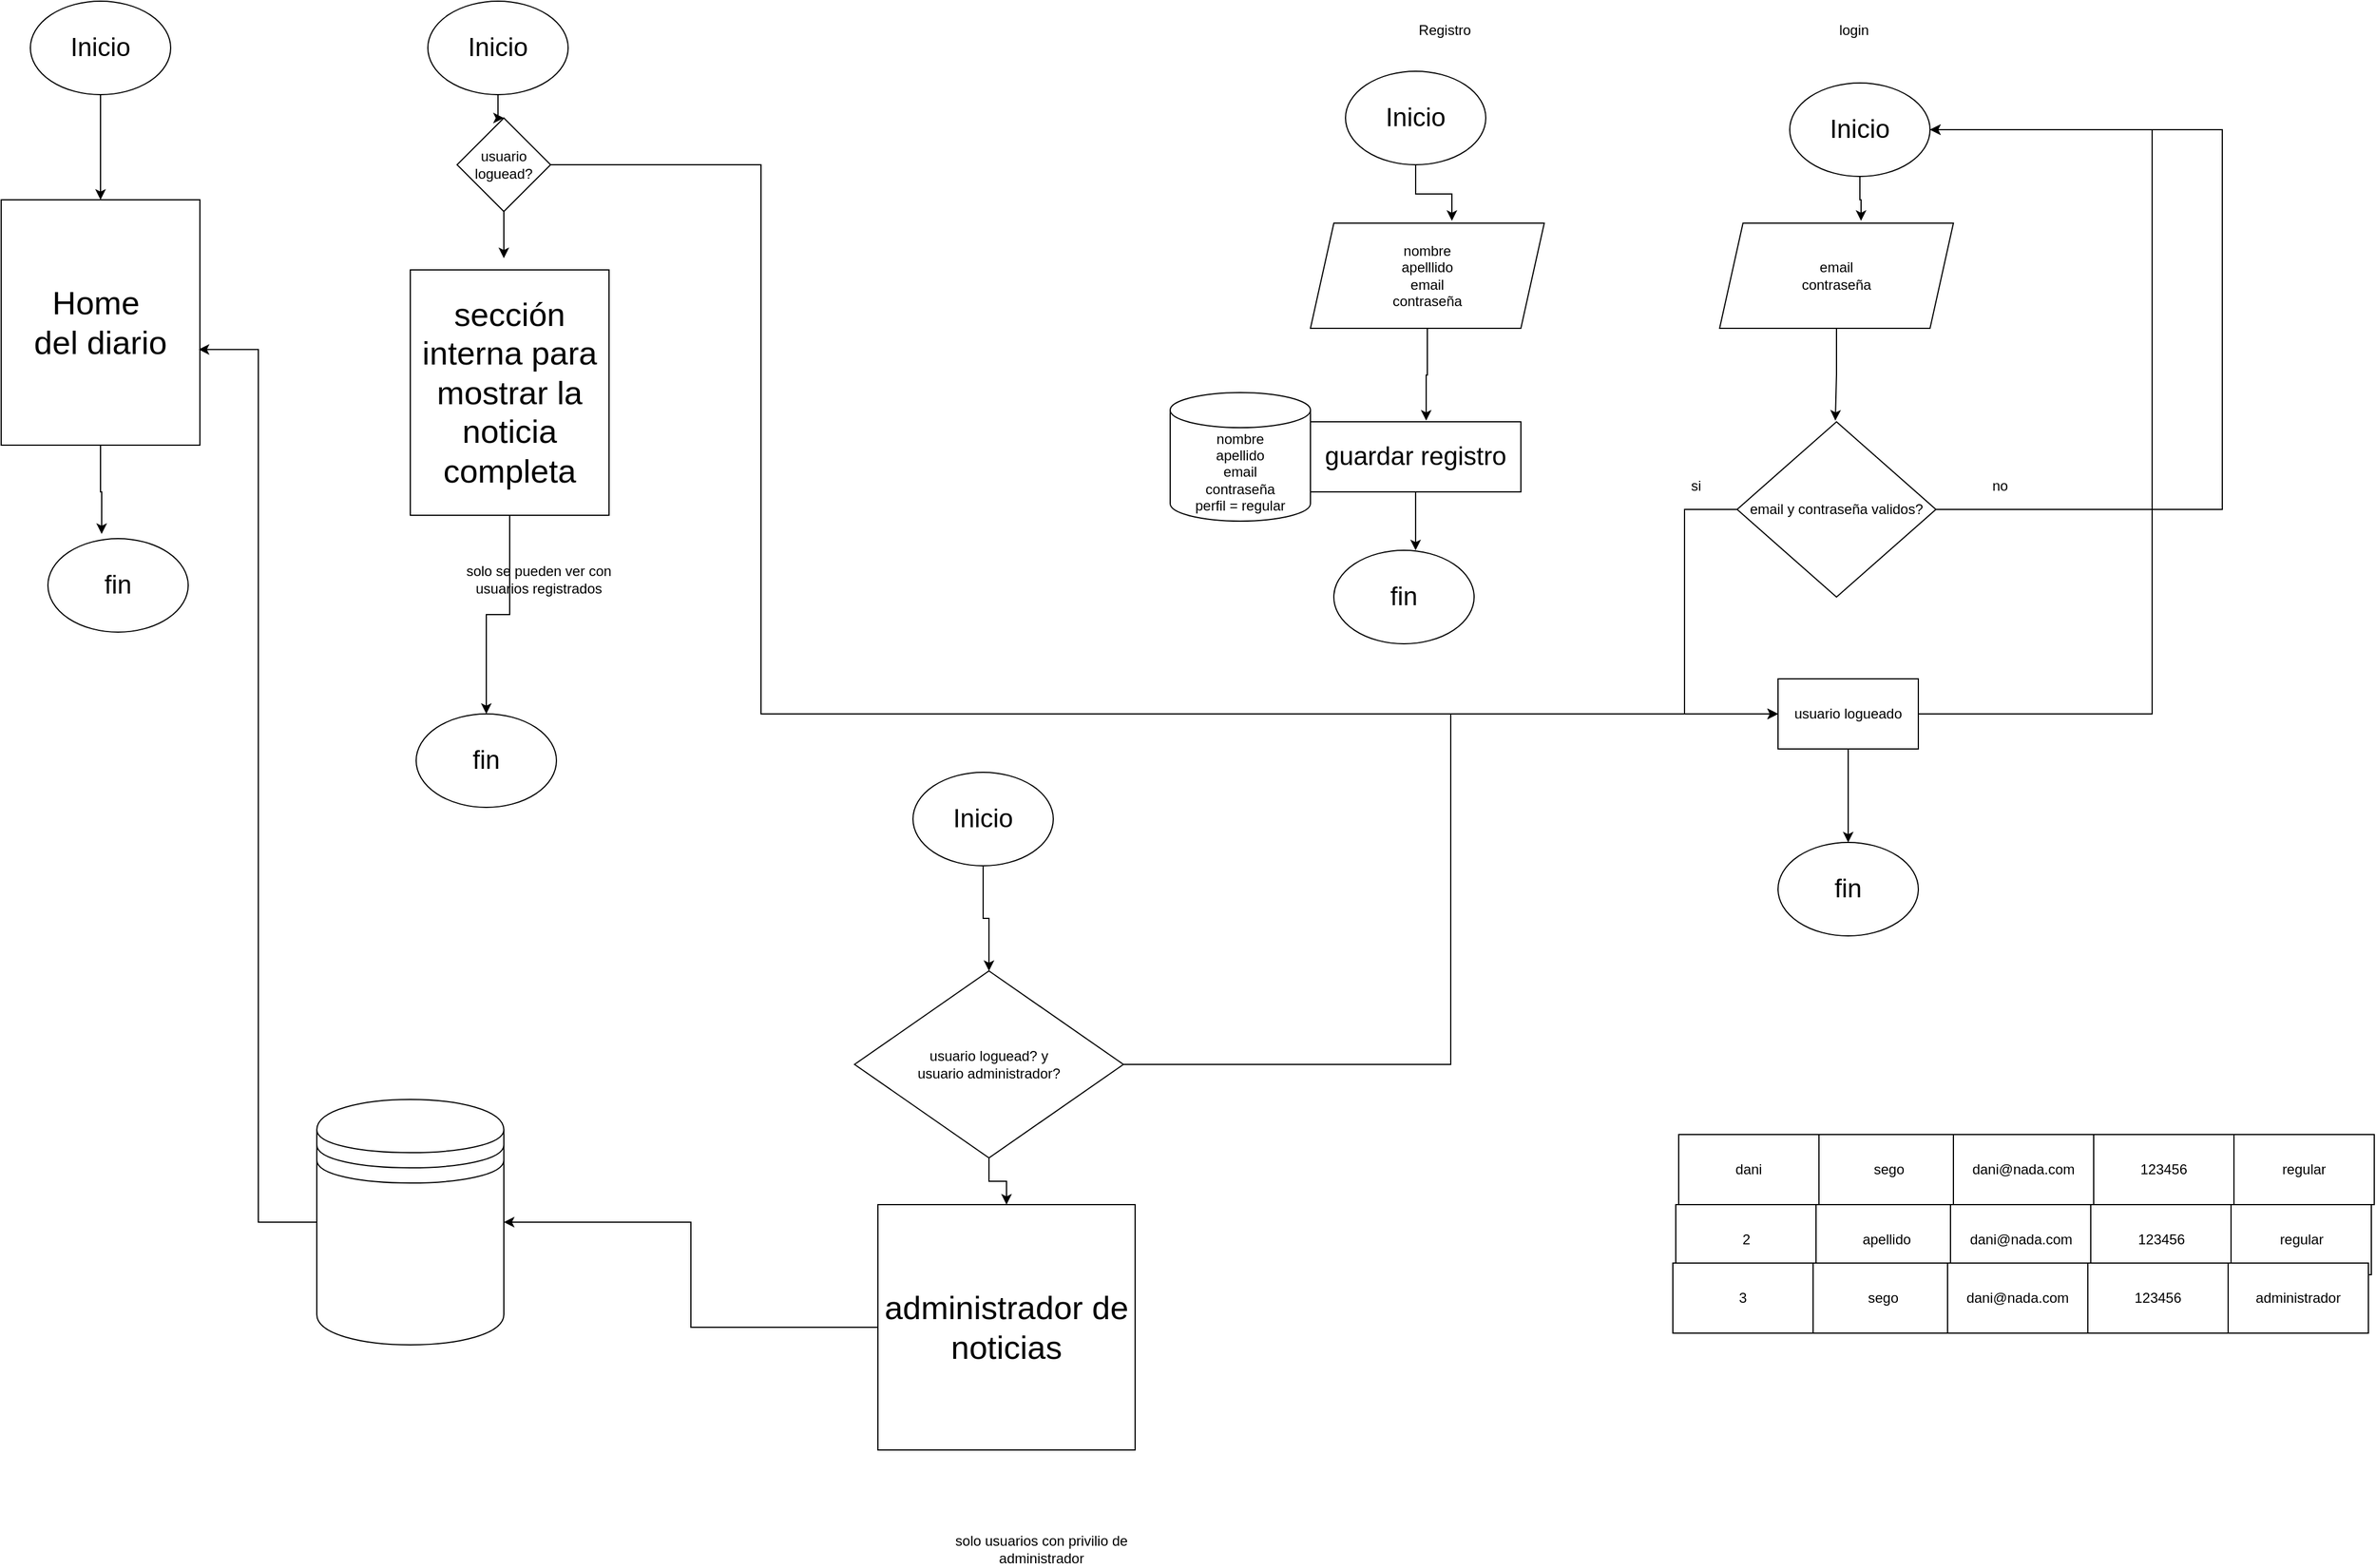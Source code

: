 <mxfile version="21.3.8" type="github">
  <diagram name="Page-1" id="VSmt0oDViDDK8gXMvHNL">
    <mxGraphModel dx="1163" dy="679" grid="1" gridSize="10" guides="1" tooltips="1" connect="1" arrows="1" fold="1" page="1" pageScale="1" pageWidth="850" pageHeight="1100" math="0" shadow="0">
      <root>
        <mxCell id="0" />
        <mxCell id="1" parent="0" />
        <mxCell id="PPoa7hDfSjwcqPJ_33QI-34" style="edgeStyle=orthogonalEdgeStyle;rounded=0;orthogonalLoop=1;jettySize=auto;html=1;entryX=0.383;entryY=-0.05;entryDx=0;entryDy=0;entryPerimeter=0;" parent="1" source="PPoa7hDfSjwcqPJ_33QI-1" target="PPoa7hDfSjwcqPJ_33QI-33" edge="1">
          <mxGeometry relative="1" as="geometry" />
        </mxCell>
        <mxCell id="PPoa7hDfSjwcqPJ_33QI-1" value="Home&amp;nbsp;&lt;br&gt;del diario" style="rounded=0;whiteSpace=wrap;html=1;fontSize=28;" parent="1" vertex="1">
          <mxGeometry x="70" y="370" width="170" height="210" as="geometry" />
        </mxCell>
        <mxCell id="PPoa7hDfSjwcqPJ_33QI-42" style="edgeStyle=orthogonalEdgeStyle;rounded=0;orthogonalLoop=1;jettySize=auto;html=1;entryX=0.5;entryY=0;entryDx=0;entryDy=0;" parent="1" source="PPoa7hDfSjwcqPJ_33QI-3" target="PPoa7hDfSjwcqPJ_33QI-37" edge="1">
          <mxGeometry relative="1" as="geometry" />
        </mxCell>
        <mxCell id="PPoa7hDfSjwcqPJ_33QI-3" value="sección interna para mostrar la noticia completa" style="rounded=0;whiteSpace=wrap;html=1;fontSize=28;" parent="1" vertex="1">
          <mxGeometry x="420" y="430" width="170" height="210" as="geometry" />
        </mxCell>
        <mxCell id="PPoa7hDfSjwcqPJ_33QI-4" value="solo se pueden ver con usuarios registrados" style="text;html=1;strokeColor=none;fillColor=none;align=center;verticalAlign=middle;whiteSpace=wrap;rounded=0;" parent="1" vertex="1">
          <mxGeometry x="450" y="680" width="160" height="30" as="geometry" />
        </mxCell>
        <mxCell id="PPoa7hDfSjwcqPJ_33QI-52" style="edgeStyle=orthogonalEdgeStyle;rounded=0;orthogonalLoop=1;jettySize=auto;html=1;entryX=1;entryY=0.5;entryDx=0;entryDy=0;" parent="1" source="PPoa7hDfSjwcqPJ_33QI-5" target="PPoa7hDfSjwcqPJ_33QI-51" edge="1">
          <mxGeometry relative="1" as="geometry" />
        </mxCell>
        <mxCell id="PPoa7hDfSjwcqPJ_33QI-5" value="administrador de noticias" style="rounded=0;whiteSpace=wrap;html=1;fontSize=28;" parent="1" vertex="1">
          <mxGeometry x="820" y="1230" width="220" height="210" as="geometry" />
        </mxCell>
        <mxCell id="PPoa7hDfSjwcqPJ_33QI-6" value="solo usuarios con privilio de administrador" style="text;html=1;strokeColor=none;fillColor=none;align=center;verticalAlign=middle;whiteSpace=wrap;rounded=0;" parent="1" vertex="1">
          <mxGeometry x="880" y="1510" width="160" height="30" as="geometry" />
        </mxCell>
        <mxCell id="PPoa7hDfSjwcqPJ_33QI-12" style="edgeStyle=orthogonalEdgeStyle;rounded=0;orthogonalLoop=1;jettySize=auto;html=1;entryX=0.605;entryY=-0.022;entryDx=0;entryDy=0;entryPerimeter=0;" parent="1" source="PPoa7hDfSjwcqPJ_33QI-8" target="PPoa7hDfSjwcqPJ_33QI-10" edge="1">
          <mxGeometry relative="1" as="geometry" />
        </mxCell>
        <mxCell id="PPoa7hDfSjwcqPJ_33QI-8" value="Inicio" style="ellipse;whiteSpace=wrap;html=1;fontSize=22;" parent="1" vertex="1">
          <mxGeometry x="1220" y="260" width="120" height="80" as="geometry" />
        </mxCell>
        <mxCell id="PPoa7hDfSjwcqPJ_33QI-9" value="Registro" style="text;html=1;strokeColor=none;fillColor=none;align=center;verticalAlign=middle;whiteSpace=wrap;rounded=0;" parent="1" vertex="1">
          <mxGeometry x="1275" y="210" width="60" height="30" as="geometry" />
        </mxCell>
        <mxCell id="PPoa7hDfSjwcqPJ_33QI-13" style="edgeStyle=orthogonalEdgeStyle;rounded=0;orthogonalLoop=1;jettySize=auto;html=1;entryX=0.55;entryY=-0.017;entryDx=0;entryDy=0;entryPerimeter=0;" parent="1" source="PPoa7hDfSjwcqPJ_33QI-10" target="PPoa7hDfSjwcqPJ_33QI-11" edge="1">
          <mxGeometry relative="1" as="geometry" />
        </mxCell>
        <mxCell id="PPoa7hDfSjwcqPJ_33QI-10" value="nombre&lt;br&gt;apelllido&lt;br&gt;email&lt;br&gt;contraseña" style="shape=parallelogram;perimeter=parallelogramPerimeter;whiteSpace=wrap;html=1;fixedSize=1;" parent="1" vertex="1">
          <mxGeometry x="1190" y="390" width="200" height="90" as="geometry" />
        </mxCell>
        <mxCell id="PPoa7hDfSjwcqPJ_33QI-21" style="edgeStyle=orthogonalEdgeStyle;rounded=0;orthogonalLoop=1;jettySize=auto;html=1;entryX=0.583;entryY=0;entryDx=0;entryDy=0;entryPerimeter=0;" parent="1" source="PPoa7hDfSjwcqPJ_33QI-11" target="PPoa7hDfSjwcqPJ_33QI-20" edge="1">
          <mxGeometry relative="1" as="geometry" />
        </mxCell>
        <mxCell id="PPoa7hDfSjwcqPJ_33QI-11" value="guardar registro" style="rounded=0;whiteSpace=wrap;html=1;fontSize=22;" parent="1" vertex="1">
          <mxGeometry x="1190" y="560" width="180" height="60" as="geometry" />
        </mxCell>
        <mxCell id="PPoa7hDfSjwcqPJ_33QI-14" style="edgeStyle=orthogonalEdgeStyle;rounded=0;orthogonalLoop=1;jettySize=auto;html=1;entryX=0.605;entryY=-0.022;entryDx=0;entryDy=0;entryPerimeter=0;" parent="1" source="PPoa7hDfSjwcqPJ_33QI-15" target="PPoa7hDfSjwcqPJ_33QI-18" edge="1">
          <mxGeometry relative="1" as="geometry" />
        </mxCell>
        <mxCell id="PPoa7hDfSjwcqPJ_33QI-15" value="Inicio" style="ellipse;whiteSpace=wrap;html=1;fontSize=22;" parent="1" vertex="1">
          <mxGeometry x="1600" y="270" width="120" height="80" as="geometry" />
        </mxCell>
        <mxCell id="PPoa7hDfSjwcqPJ_33QI-16" value="login" style="text;html=1;strokeColor=none;fillColor=none;align=center;verticalAlign=middle;whiteSpace=wrap;rounded=0;" parent="1" vertex="1">
          <mxGeometry x="1625" y="210" width="60" height="30" as="geometry" />
        </mxCell>
        <mxCell id="PPoa7hDfSjwcqPJ_33QI-17" style="edgeStyle=orthogonalEdgeStyle;rounded=0;orthogonalLoop=1;jettySize=auto;html=1;entryX=0.55;entryY=-0.017;entryDx=0;entryDy=0;entryPerimeter=0;" parent="1" source="PPoa7hDfSjwcqPJ_33QI-18" edge="1">
          <mxGeometry relative="1" as="geometry">
            <mxPoint x="1639" y="558.98" as="targetPoint" />
          </mxGeometry>
        </mxCell>
        <mxCell id="PPoa7hDfSjwcqPJ_33QI-18" value="email&lt;br&gt;contraseña" style="shape=parallelogram;perimeter=parallelogramPerimeter;whiteSpace=wrap;html=1;fixedSize=1;" parent="1" vertex="1">
          <mxGeometry x="1540" y="390" width="200" height="90" as="geometry" />
        </mxCell>
        <mxCell id="PPoa7hDfSjwcqPJ_33QI-20" value="fin" style="ellipse;whiteSpace=wrap;html=1;fontSize=22;" parent="1" vertex="1">
          <mxGeometry x="1210" y="670" width="120" height="80" as="geometry" />
        </mxCell>
        <mxCell id="PPoa7hDfSjwcqPJ_33QI-24" style="edgeStyle=orthogonalEdgeStyle;rounded=0;orthogonalLoop=1;jettySize=auto;html=1;entryX=0;entryY=0.5;entryDx=0;entryDy=0;" parent="1" source="PPoa7hDfSjwcqPJ_33QI-22" target="PPoa7hDfSjwcqPJ_33QI-23" edge="1">
          <mxGeometry relative="1" as="geometry">
            <Array as="points">
              <mxPoint x="1510" y="635" />
              <mxPoint x="1510" y="810" />
            </Array>
          </mxGeometry>
        </mxCell>
        <mxCell id="PPoa7hDfSjwcqPJ_33QI-28" style="edgeStyle=orthogonalEdgeStyle;rounded=0;orthogonalLoop=1;jettySize=auto;html=1;entryX=1;entryY=0.5;entryDx=0;entryDy=0;" parent="1" source="PPoa7hDfSjwcqPJ_33QI-22" target="PPoa7hDfSjwcqPJ_33QI-15" edge="1">
          <mxGeometry relative="1" as="geometry">
            <Array as="points">
              <mxPoint x="1970" y="635" />
              <mxPoint x="1970" y="310" />
            </Array>
          </mxGeometry>
        </mxCell>
        <mxCell id="PPoa7hDfSjwcqPJ_33QI-22" value="email y contraseña validos?" style="rhombus;whiteSpace=wrap;html=1;" parent="1" vertex="1">
          <mxGeometry x="1555" y="560" width="170" height="150" as="geometry" />
        </mxCell>
        <mxCell id="PPoa7hDfSjwcqPJ_33QI-26" style="edgeStyle=orthogonalEdgeStyle;rounded=0;orthogonalLoop=1;jettySize=auto;html=1;entryX=0.5;entryY=0;entryDx=0;entryDy=0;" parent="1" source="PPoa7hDfSjwcqPJ_33QI-23" target="PPoa7hDfSjwcqPJ_33QI-25" edge="1">
          <mxGeometry relative="1" as="geometry" />
        </mxCell>
        <mxCell id="PPoa7hDfSjwcqPJ_33QI-44" style="edgeStyle=orthogonalEdgeStyle;rounded=0;orthogonalLoop=1;jettySize=auto;html=1;entryX=1;entryY=0.5;entryDx=0;entryDy=0;" parent="1" source="PPoa7hDfSjwcqPJ_33QI-23" target="PPoa7hDfSjwcqPJ_33QI-15" edge="1">
          <mxGeometry relative="1" as="geometry">
            <Array as="points">
              <mxPoint x="1910" y="810" />
              <mxPoint x="1910" y="310" />
            </Array>
          </mxGeometry>
        </mxCell>
        <mxCell id="PPoa7hDfSjwcqPJ_33QI-23" value="usuario logueado" style="rounded=0;whiteSpace=wrap;html=1;" parent="1" vertex="1">
          <mxGeometry x="1590" y="780" width="120" height="60" as="geometry" />
        </mxCell>
        <mxCell id="PPoa7hDfSjwcqPJ_33QI-25" value="fin" style="ellipse;whiteSpace=wrap;html=1;fontSize=22;" parent="1" vertex="1">
          <mxGeometry x="1590" y="920" width="120" height="80" as="geometry" />
        </mxCell>
        <mxCell id="PPoa7hDfSjwcqPJ_33QI-27" value="si" style="text;html=1;strokeColor=none;fillColor=none;align=center;verticalAlign=middle;whiteSpace=wrap;rounded=0;" parent="1" vertex="1">
          <mxGeometry x="1490" y="600" width="60" height="30" as="geometry" />
        </mxCell>
        <mxCell id="PPoa7hDfSjwcqPJ_33QI-29" value="no" style="text;html=1;strokeColor=none;fillColor=none;align=center;verticalAlign=middle;whiteSpace=wrap;rounded=0;" parent="1" vertex="1">
          <mxGeometry x="1750" y="600" width="60" height="30" as="geometry" />
        </mxCell>
        <mxCell id="PPoa7hDfSjwcqPJ_33QI-35" style="edgeStyle=orthogonalEdgeStyle;rounded=0;orthogonalLoop=1;jettySize=auto;html=1;entryX=0.5;entryY=0;entryDx=0;entryDy=0;" parent="1" source="PPoa7hDfSjwcqPJ_33QI-32" target="PPoa7hDfSjwcqPJ_33QI-1" edge="1">
          <mxGeometry relative="1" as="geometry" />
        </mxCell>
        <mxCell id="PPoa7hDfSjwcqPJ_33QI-32" value="Inicio" style="ellipse;whiteSpace=wrap;html=1;fontSize=22;" parent="1" vertex="1">
          <mxGeometry x="95" y="200" width="120" height="80" as="geometry" />
        </mxCell>
        <mxCell id="PPoa7hDfSjwcqPJ_33QI-33" value="fin" style="ellipse;whiteSpace=wrap;html=1;fontSize=22;" parent="1" vertex="1">
          <mxGeometry x="110" y="660" width="120" height="80" as="geometry" />
        </mxCell>
        <mxCell id="PPoa7hDfSjwcqPJ_33QI-40" style="edgeStyle=orthogonalEdgeStyle;rounded=0;orthogonalLoop=1;jettySize=auto;html=1;" parent="1" source="PPoa7hDfSjwcqPJ_33QI-36" target="PPoa7hDfSjwcqPJ_33QI-39" edge="1">
          <mxGeometry relative="1" as="geometry" />
        </mxCell>
        <mxCell id="PPoa7hDfSjwcqPJ_33QI-36" value="Inicio" style="ellipse;whiteSpace=wrap;html=1;fontSize=22;" parent="1" vertex="1">
          <mxGeometry x="435" y="200" width="120" height="80" as="geometry" />
        </mxCell>
        <mxCell id="PPoa7hDfSjwcqPJ_33QI-37" value="fin" style="ellipse;whiteSpace=wrap;html=1;fontSize=22;" parent="1" vertex="1">
          <mxGeometry x="425" y="810" width="120" height="80" as="geometry" />
        </mxCell>
        <mxCell id="PPoa7hDfSjwcqPJ_33QI-41" style="edgeStyle=orthogonalEdgeStyle;rounded=0;orthogonalLoop=1;jettySize=auto;html=1;" parent="1" source="PPoa7hDfSjwcqPJ_33QI-39" edge="1">
          <mxGeometry relative="1" as="geometry">
            <mxPoint x="500" y="420" as="targetPoint" />
          </mxGeometry>
        </mxCell>
        <mxCell id="PPoa7hDfSjwcqPJ_33QI-43" style="edgeStyle=orthogonalEdgeStyle;rounded=0;orthogonalLoop=1;jettySize=auto;html=1;entryX=0;entryY=0.5;entryDx=0;entryDy=0;" parent="1" source="PPoa7hDfSjwcqPJ_33QI-39" target="PPoa7hDfSjwcqPJ_33QI-23" edge="1">
          <mxGeometry relative="1" as="geometry">
            <Array as="points">
              <mxPoint x="720" y="340" />
              <mxPoint x="720" y="810" />
            </Array>
          </mxGeometry>
        </mxCell>
        <mxCell id="PPoa7hDfSjwcqPJ_33QI-39" value="usuario loguead?" style="rhombus;whiteSpace=wrap;html=1;" parent="1" vertex="1">
          <mxGeometry x="460" y="300" width="80" height="80" as="geometry" />
        </mxCell>
        <mxCell id="PPoa7hDfSjwcqPJ_33QI-48" style="edgeStyle=orthogonalEdgeStyle;rounded=0;orthogonalLoop=1;jettySize=auto;html=1;" parent="1" source="PPoa7hDfSjwcqPJ_33QI-45" target="PPoa7hDfSjwcqPJ_33QI-47" edge="1">
          <mxGeometry relative="1" as="geometry" />
        </mxCell>
        <mxCell id="PPoa7hDfSjwcqPJ_33QI-45" value="Inicio" style="ellipse;whiteSpace=wrap;html=1;fontSize=22;" parent="1" vertex="1">
          <mxGeometry x="850" y="860" width="120" height="80" as="geometry" />
        </mxCell>
        <mxCell id="PPoa7hDfSjwcqPJ_33QI-49" style="edgeStyle=orthogonalEdgeStyle;rounded=0;orthogonalLoop=1;jettySize=auto;html=1;entryX=0;entryY=0.5;entryDx=0;entryDy=0;" parent="1" source="PPoa7hDfSjwcqPJ_33QI-47" target="PPoa7hDfSjwcqPJ_33QI-23" edge="1">
          <mxGeometry relative="1" as="geometry" />
        </mxCell>
        <mxCell id="PPoa7hDfSjwcqPJ_33QI-50" style="edgeStyle=orthogonalEdgeStyle;rounded=0;orthogonalLoop=1;jettySize=auto;html=1;" parent="1" source="PPoa7hDfSjwcqPJ_33QI-47" target="PPoa7hDfSjwcqPJ_33QI-5" edge="1">
          <mxGeometry relative="1" as="geometry" />
        </mxCell>
        <mxCell id="PPoa7hDfSjwcqPJ_33QI-47" value="usuario loguead? y &lt;br&gt;usuario administrador?" style="rhombus;whiteSpace=wrap;html=1;" parent="1" vertex="1">
          <mxGeometry x="800" y="1030" width="230" height="160" as="geometry" />
        </mxCell>
        <mxCell id="PPoa7hDfSjwcqPJ_33QI-53" style="edgeStyle=orthogonalEdgeStyle;rounded=0;orthogonalLoop=1;jettySize=auto;html=1;entryX=0.994;entryY=0.61;entryDx=0;entryDy=0;entryPerimeter=0;" parent="1" source="PPoa7hDfSjwcqPJ_33QI-51" target="PPoa7hDfSjwcqPJ_33QI-1" edge="1">
          <mxGeometry relative="1" as="geometry" />
        </mxCell>
        <mxCell id="PPoa7hDfSjwcqPJ_33QI-51" value="" style="shape=datastore;whiteSpace=wrap;html=1;" parent="1" vertex="1">
          <mxGeometry x="340" y="1140" width="160" height="210" as="geometry" />
        </mxCell>
        <mxCell id="PPoa7hDfSjwcqPJ_33QI-54" value="nombre&lt;br&gt;apellido&lt;br&gt;email&lt;br&gt;contraseña&lt;br&gt;perfil = regular" style="shape=cylinder3;whiteSpace=wrap;html=1;boundedLbl=1;backgroundOutline=1;size=15;" parent="1" vertex="1">
          <mxGeometry x="1070" y="535" width="120" height="110" as="geometry" />
        </mxCell>
        <mxCell id="PPoa7hDfSjwcqPJ_33QI-55" value="sego" style="rounded=0;whiteSpace=wrap;html=1;" parent="1" vertex="1">
          <mxGeometry x="1625" y="1170" width="120" height="60" as="geometry" />
        </mxCell>
        <mxCell id="PPoa7hDfSjwcqPJ_33QI-56" value="dani@nada.com" style="rounded=0;whiteSpace=wrap;html=1;" parent="1" vertex="1">
          <mxGeometry x="1740" y="1170" width="120" height="60" as="geometry" />
        </mxCell>
        <mxCell id="PPoa7hDfSjwcqPJ_33QI-57" value="123456" style="rounded=0;whiteSpace=wrap;html=1;" parent="1" vertex="1">
          <mxGeometry x="1860" y="1170" width="120" height="60" as="geometry" />
        </mxCell>
        <mxCell id="PPoa7hDfSjwcqPJ_33QI-58" value="regular" style="rounded=0;whiteSpace=wrap;html=1;" parent="1" vertex="1">
          <mxGeometry x="1980" y="1170" width="120" height="60" as="geometry" />
        </mxCell>
        <mxCell id="PPoa7hDfSjwcqPJ_33QI-59" value="dani" style="rounded=0;whiteSpace=wrap;html=1;" parent="1" vertex="1">
          <mxGeometry x="1505" y="1170" width="120" height="60" as="geometry" />
        </mxCell>
        <mxCell id="PPoa7hDfSjwcqPJ_33QI-60" value="apellido" style="rounded=0;whiteSpace=wrap;html=1;" parent="1" vertex="1">
          <mxGeometry x="1622.5" y="1230" width="120" height="60" as="geometry" />
        </mxCell>
        <mxCell id="PPoa7hDfSjwcqPJ_33QI-61" value="dani@nada.com" style="rounded=0;whiteSpace=wrap;html=1;" parent="1" vertex="1">
          <mxGeometry x="1737.5" y="1230" width="120" height="60" as="geometry" />
        </mxCell>
        <mxCell id="PPoa7hDfSjwcqPJ_33QI-62" value="123456" style="rounded=0;whiteSpace=wrap;html=1;" parent="1" vertex="1">
          <mxGeometry x="1857.5" y="1230" width="120" height="60" as="geometry" />
        </mxCell>
        <mxCell id="PPoa7hDfSjwcqPJ_33QI-63" value="regular" style="rounded=0;whiteSpace=wrap;html=1;" parent="1" vertex="1">
          <mxGeometry x="1977.5" y="1230" width="120" height="60" as="geometry" />
        </mxCell>
        <mxCell id="PPoa7hDfSjwcqPJ_33QI-64" value="2" style="rounded=0;whiteSpace=wrap;html=1;" parent="1" vertex="1">
          <mxGeometry x="1502.5" y="1230" width="120" height="60" as="geometry" />
        </mxCell>
        <mxCell id="PPoa7hDfSjwcqPJ_33QI-65" value="sego" style="rounded=0;whiteSpace=wrap;html=1;" parent="1" vertex="1">
          <mxGeometry x="1620" y="1280" width="120" height="60" as="geometry" />
        </mxCell>
        <mxCell id="PPoa7hDfSjwcqPJ_33QI-66" value="dani@nada.com" style="rounded=0;whiteSpace=wrap;html=1;" parent="1" vertex="1">
          <mxGeometry x="1735" y="1280" width="120" height="60" as="geometry" />
        </mxCell>
        <mxCell id="PPoa7hDfSjwcqPJ_33QI-67" value="123456" style="rounded=0;whiteSpace=wrap;html=1;" parent="1" vertex="1">
          <mxGeometry x="1855" y="1280" width="120" height="60" as="geometry" />
        </mxCell>
        <mxCell id="PPoa7hDfSjwcqPJ_33QI-68" value="administrador" style="rounded=0;whiteSpace=wrap;html=1;" parent="1" vertex="1">
          <mxGeometry x="1975" y="1280" width="120" height="60" as="geometry" />
        </mxCell>
        <mxCell id="PPoa7hDfSjwcqPJ_33QI-69" value="3" style="rounded=0;whiteSpace=wrap;html=1;" parent="1" vertex="1">
          <mxGeometry x="1500" y="1280" width="120" height="60" as="geometry" />
        </mxCell>
      </root>
    </mxGraphModel>
  </diagram>
</mxfile>
